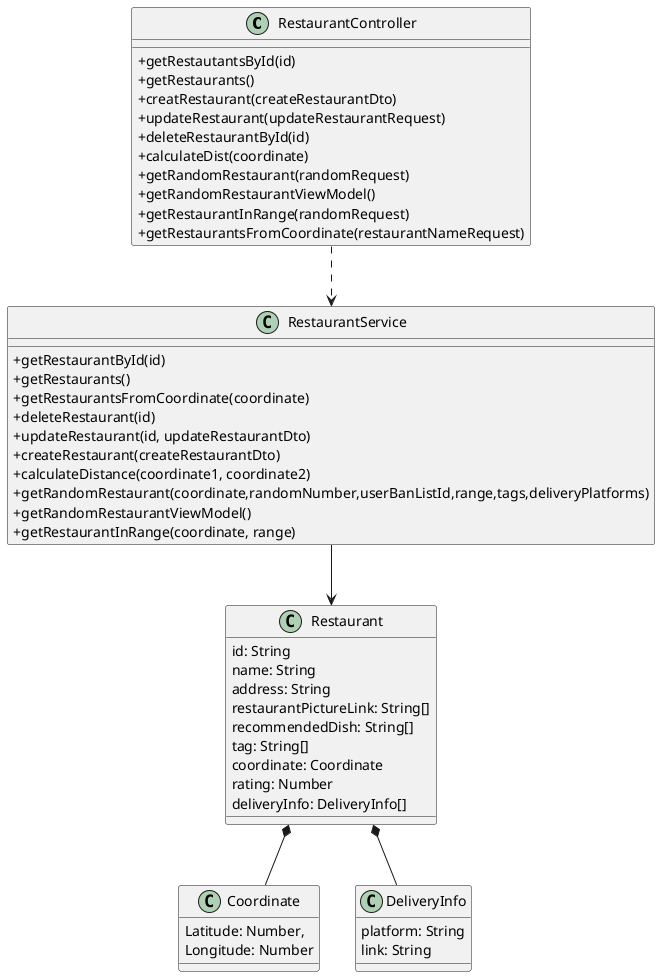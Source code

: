@startuml
skinparam classAttributeIconSize 0

RestaurantController ..>  RestaurantService 

RestaurantService -->  Restaurant

Restaurant *-- Coordinate
Restaurant *-- DeliveryInfo



class RestaurantController {
  +getRestautantsById(id) 
  +getRestaurants()
  +creatRestaurant(createRestaurantDto)
  +updateRestaurant(updateRestaurantRequest)
  +deleteRestaurantById(id)
  +calculateDist(coordinate)
  +getRandomRestaurant(randomRequest)
  +getRandomRestaurantViewModel()
  +getRestaurantInRange(randomRequest) 
  +getRestaurantsFromCoordinate(restaurantNameRequest)
}

class RestaurantService {
  +getRestaurantById(id)
  +getRestaurants()
  +getRestaurantsFromCoordinate(coordinate) 
  +deleteRestaurant(id) 
  +updateRestaurant(id, updateRestaurantDto)
  +createRestaurant(createRestaurantDto)
  +calculateDistance(coordinate1, coordinate2)
  +getRandomRestaurant(coordinate,randomNumber,userBanListId,range,tags,deliveryPlatforms) 
  +getRandomRestaurantViewModel()
  +getRestaurantInRange(coordinate, range)
}

class Restaurant {
  id: String
  name: String
  address: String
  restaurantPictureLink: String[]
  recommendedDish: String[]
  tag: String[]
  coordinate: Coordinate
  rating: Number
  deliveryInfo: DeliveryInfo[]
}

class DeliveryInfo {
    platform: String
    link: String
}

class Coordinate {
  Latitude: Number,
  Longitude: Number
}

@enduml